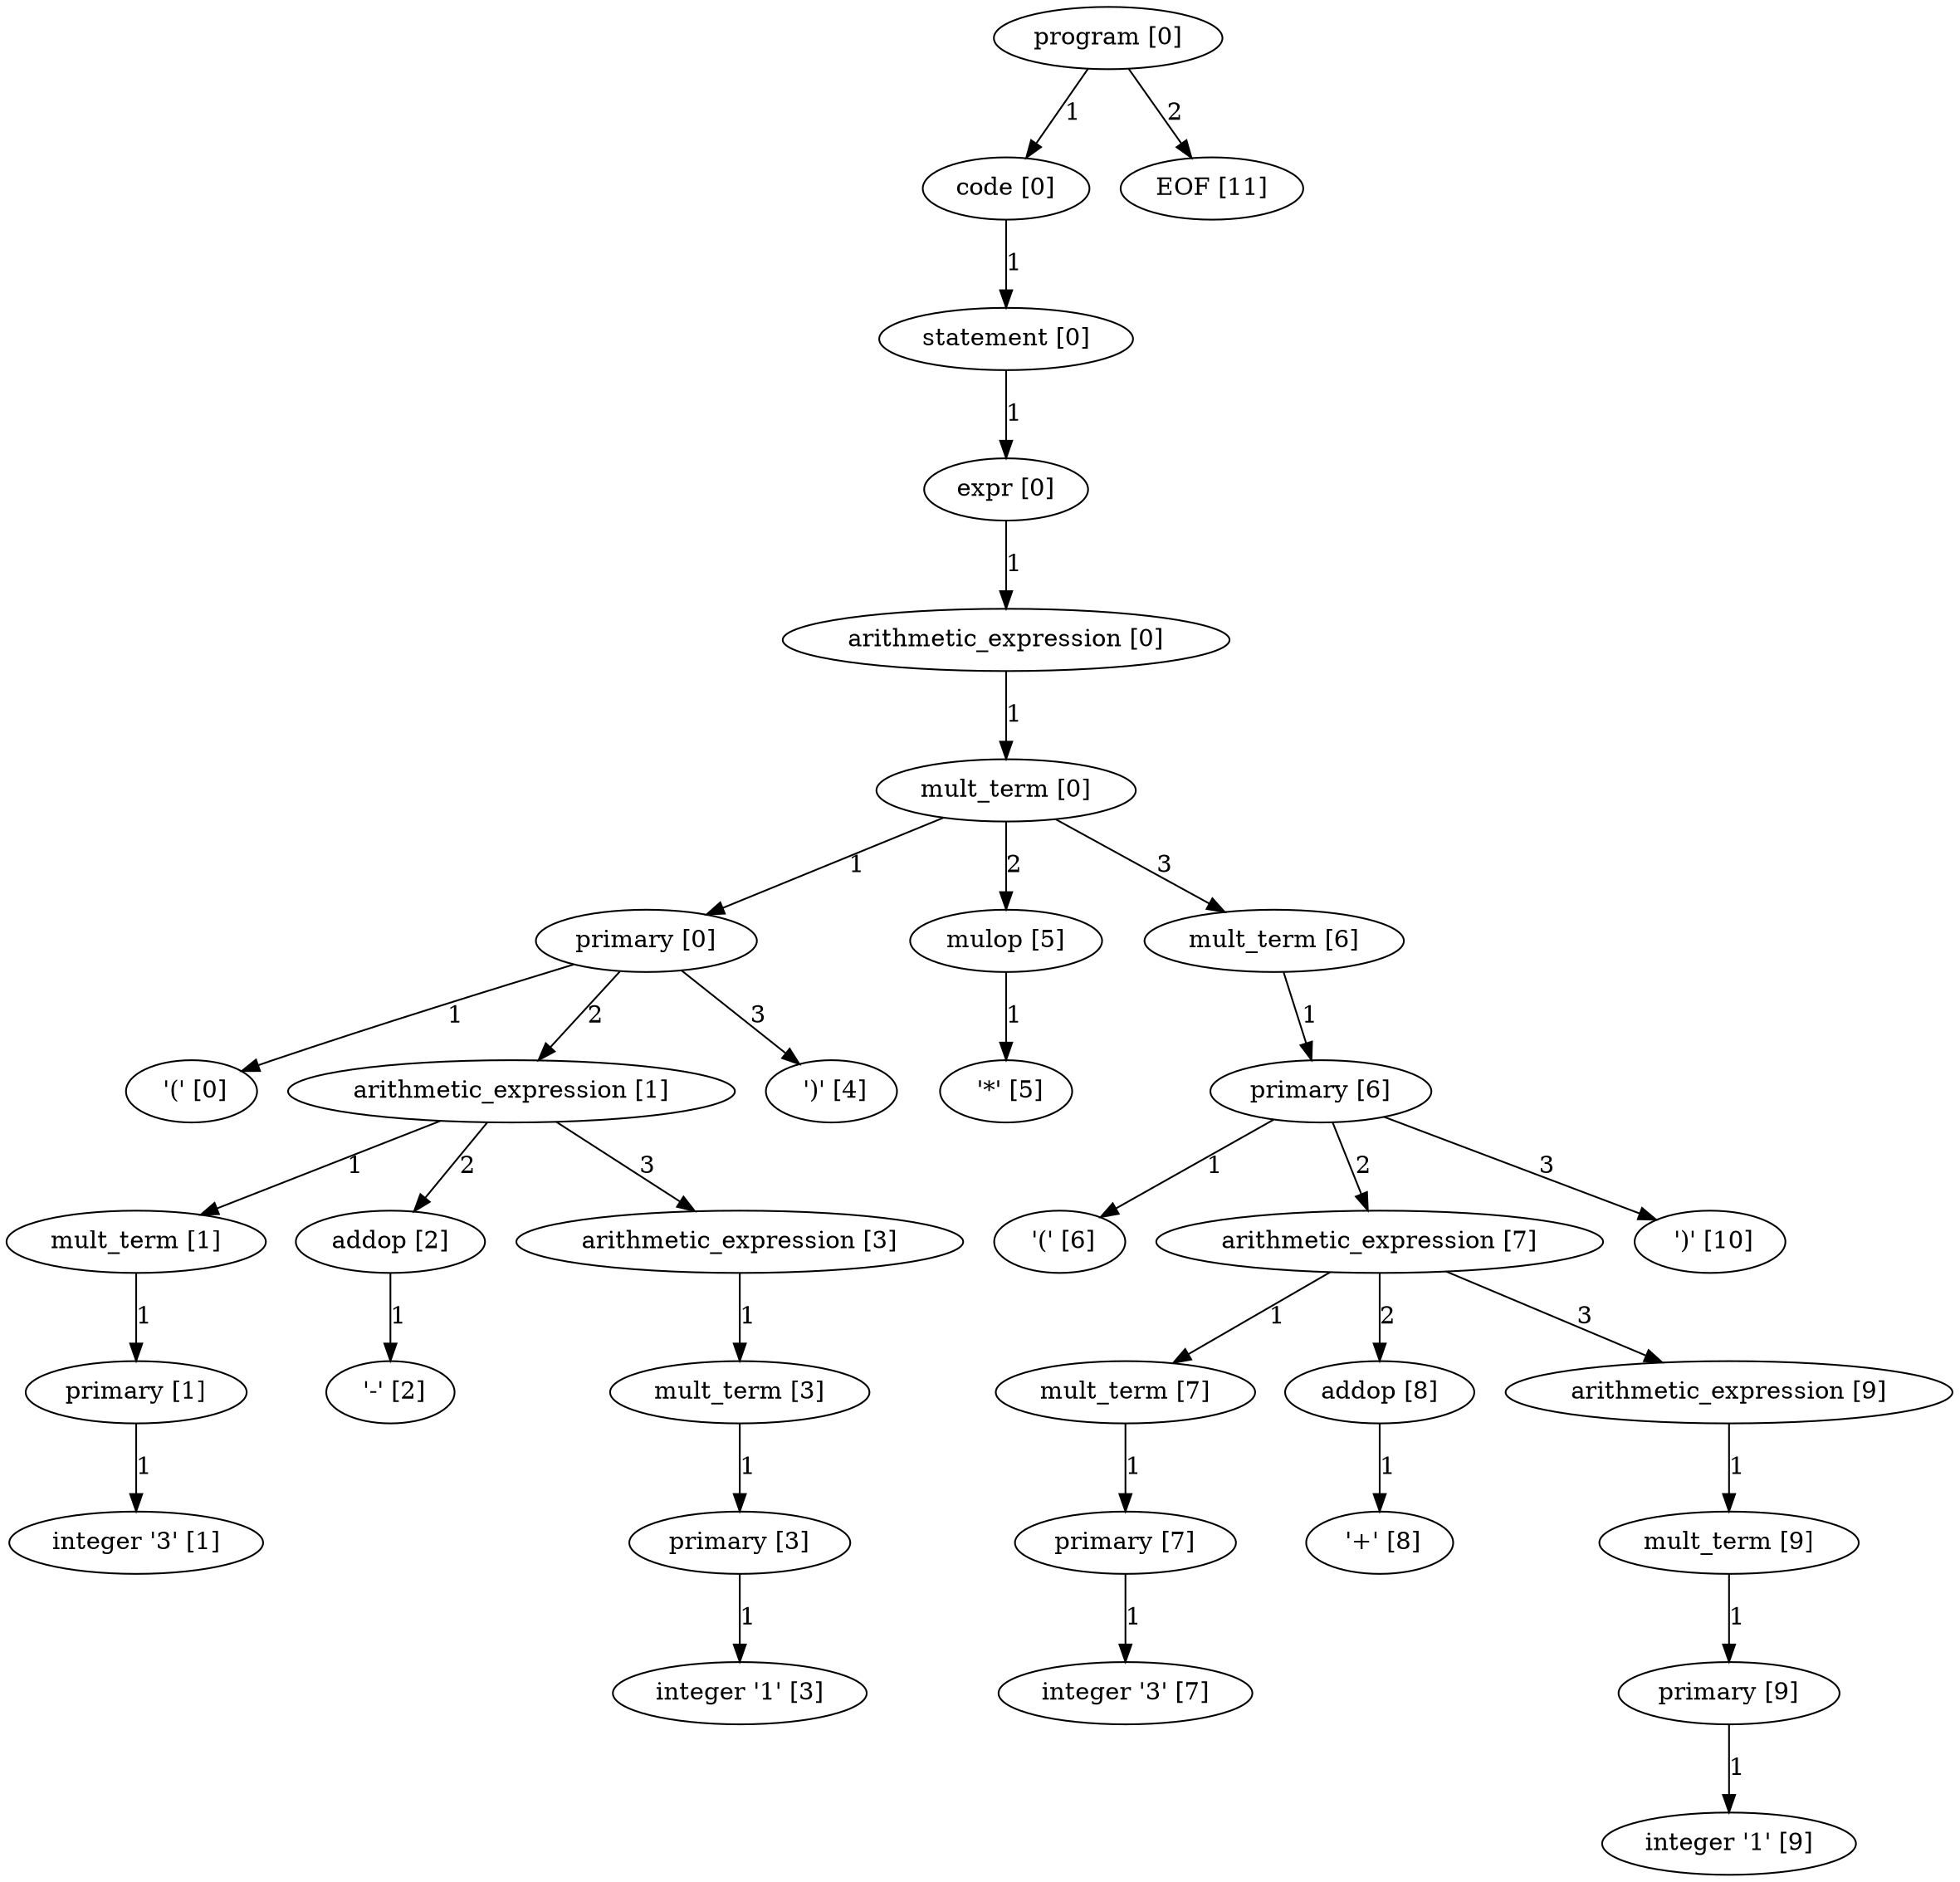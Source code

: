 digraph arpeggio_graph {
53635688 [label="program [0]"];
53635688->53635752 [label="1"]

53635752 [label="code [0]"];
53635752->54675560 [label="1"]

54675560 [label="statement [0]"];
54675560->54675496 [label="1"]

54675496 [label="expr [0]"];
54675496->54675432 [label="1"]

54675432 [label="arithmetic_expression [0]"];
54675432->54675368 [label="1"]

54675368 [label="mult_term [0]"];
54675368->54673512 [label="1"]

54673512 [label="primary [0]"];
54673512->54475880 [label="1"]

54475880 [label=" '(' [0]"];
54673512->54673448 [label="2"]

54673448 [label="arithmetic_expression [1]"];
54673448->54488488 [label="1"]

54488488 [label="mult_term [1]"];
54488488->54488424 [label="1"]

54488424 [label="primary [1]"];
54488424->54476104 [label="1"]

54476104 [label="integer '3' [1]"];
54673448->54488552 [label="2"]

54488552 [label="addop [2]"];
54488552->54476160 [label="1"]

54476160 [label=" '-' [2]"];
54673448->54489000 [label="3"]

54489000 [label="arithmetic_expression [3]"];
54489000->54488936 [label="1"]

54488936 [label="mult_term [3]"];
54488936->54488872 [label="1"]

54488872 [label="primary [3]"];
54488872->54476608 [label="1"]

54476608 [label="integer '1' [3]"];
54673512->54476664 [label="3"]

54476664 [label=" ')' [4]"];
54675368->54673576 [label="2"]

54673576 [label="mulop [5]"];
54673576->54476720 [label="1"]

54476720 [label=" '*' [5]"];
54675368->54675304 [label="3"]

54675304 [label="mult_term [6]"];
54675304->54675240 [label="1"]

54675240 [label="primary [6]"];
54675240->54682480 [label="1"]

54682480 [label=" '(' [6]"];
54675240->54675176 [label="2"]

54675176 [label="arithmetic_expression [7]"];
54675176->54674600 [label="1"]

54674600 [label="mult_term [7]"];
54674600->54674536 [label="1"]

54674536 [label="primary [7]"];
54674536->54682704 [label="1"]

54682704 [label="integer '3' [7]"];
54675176->54674664 [label="2"]

54674664 [label="addop [8]"];
54674664->54682760 [label="1"]

54682760 [label=" '+' [8]"];
54675176->54675112 [label="3"]

54675112 [label="arithmetic_expression [9]"];
54675112->54675048 [label="1"]

54675048 [label="mult_term [9]"];
54675048->54674984 [label="1"]

54674984 [label="primary [9]"];
54674984->54683208 [label="1"]

54683208 [label="integer '1' [9]"];
54675240->54683264 [label="3"]

54683264 [label=" ')' [10]"];
53635688->53650848 [label="2"]

53650848 [label="EOF [11]"];
}